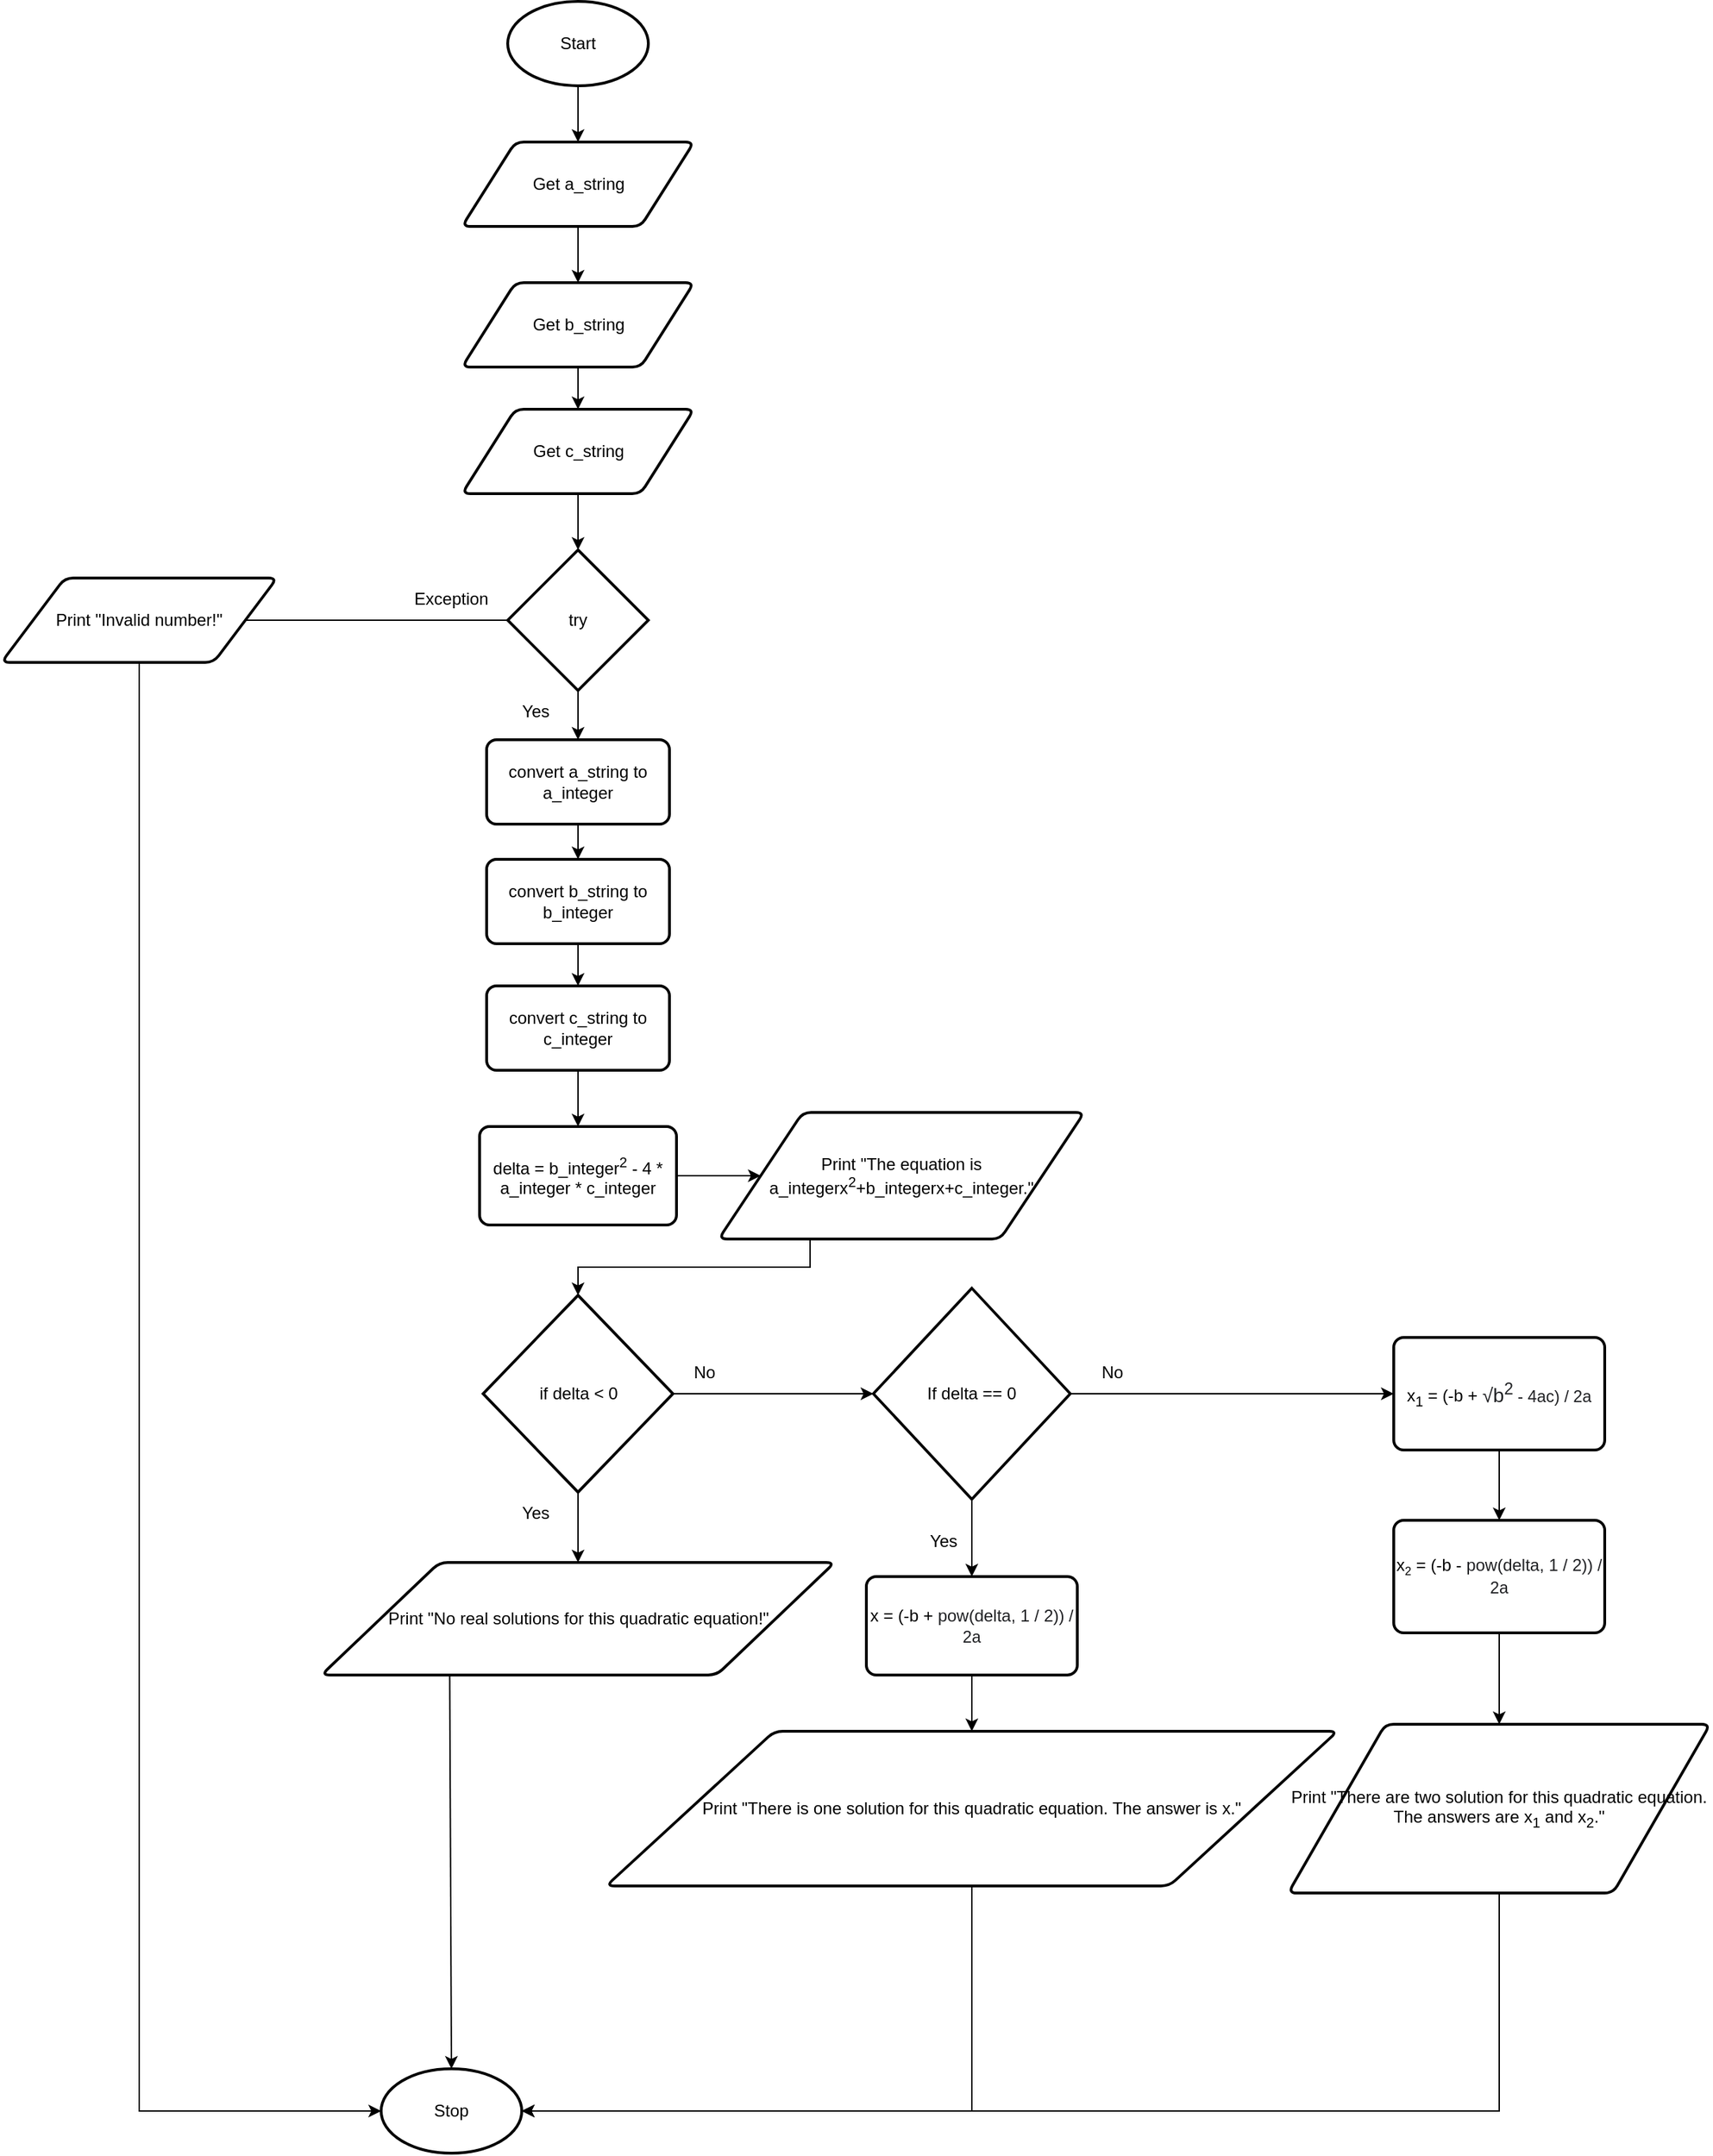 <mxfile>
    <diagram id="DEjcxKVxj2POeMgczdvf" name="Page-1">
        <mxGraphModel dx="1436" dy="1648" grid="1" gridSize="10" guides="1" tooltips="1" connect="1" arrows="1" fold="1" page="1" pageScale="1" pageWidth="827" pageHeight="1169" math="0" shadow="0">
            <root>
                <mxCell id="0"/>
                <mxCell id="1" parent="0"/>
                <mxCell id="9" style="edgeStyle=none;html=1;exitX=0.5;exitY=1;exitDx=0;exitDy=0;exitPerimeter=0;entryX=0.5;entryY=0;entryDx=0;entryDy=0;" parent="1" source="2" target="3" edge="1">
                    <mxGeometry relative="1" as="geometry"/>
                </mxCell>
                <mxCell id="2" value="Start" style="strokeWidth=2;html=1;shape=mxgraph.flowchart.start_1;whiteSpace=wrap;" parent="1" vertex="1">
                    <mxGeometry x="180" width="100" height="60" as="geometry"/>
                </mxCell>
                <mxCell id="66" style="edgeStyle=none;html=1;exitX=0.5;exitY=1;exitDx=0;exitDy=0;entryX=0.5;entryY=0;entryDx=0;entryDy=0;" edge="1" parent="1" source="3" target="63">
                    <mxGeometry relative="1" as="geometry"/>
                </mxCell>
                <mxCell id="3" value="Get a_string" style="shape=parallelogram;html=1;strokeWidth=2;perimeter=parallelogramPerimeter;whiteSpace=wrap;rounded=1;arcSize=12;size=0.23;" parent="1" vertex="1">
                    <mxGeometry x="147.5" y="100" width="165" height="60" as="geometry"/>
                </mxCell>
                <mxCell id="8" value="Stop" style="strokeWidth=2;html=1;shape=mxgraph.flowchart.start_1;whiteSpace=wrap;" parent="1" vertex="1">
                    <mxGeometry x="90" y="1470" width="100" height="60" as="geometry"/>
                </mxCell>
                <mxCell id="20" value="Yes" style="text;html=1;strokeColor=none;fillColor=none;align=center;verticalAlign=middle;whiteSpace=wrap;rounded=0;" parent="1" vertex="1">
                    <mxGeometry x="170" y="490" width="60" height="30" as="geometry"/>
                </mxCell>
                <mxCell id="21" value="No" style="text;html=1;strokeColor=none;fillColor=none;align=center;verticalAlign=middle;whiteSpace=wrap;rounded=0;" parent="1" vertex="1">
                    <mxGeometry x="290" y="960" width="60" height="30" as="geometry"/>
                </mxCell>
                <mxCell id="38" style="edgeStyle=none;html=1;exitX=0.5;exitY=1;exitDx=0;exitDy=0;exitPerimeter=0;entryX=0.5;entryY=0;entryDx=0;entryDy=0;" parent="1" source="35" target="36" edge="1">
                    <mxGeometry relative="1" as="geometry"/>
                </mxCell>
                <mxCell id="41" style="edgeStyle=none;html=1;exitX=1;exitY=0.5;exitDx=0;exitDy=0;exitPerimeter=0;entryX=0;entryY=0.5;entryDx=0;entryDy=0;" parent="1" source="35" target="39" edge="1">
                    <mxGeometry relative="1" as="geometry"/>
                </mxCell>
                <mxCell id="35" value="try" style="strokeWidth=2;html=1;shape=mxgraph.flowchart.decision;whiteSpace=wrap;" parent="1" vertex="1">
                    <mxGeometry x="180" y="390" width="100" height="100" as="geometry"/>
                </mxCell>
                <mxCell id="71" style="edgeStyle=none;html=1;exitX=0.5;exitY=1;exitDx=0;exitDy=0;entryX=0.5;entryY=0;entryDx=0;entryDy=0;" edge="1" parent="1" source="36" target="69">
                    <mxGeometry relative="1" as="geometry"/>
                </mxCell>
                <mxCell id="36" value="convert a_string to a&lt;span style=&quot;color: rgba(0 , 0 , 0 , 0) ; font-family: monospace ; font-size: 0px&quot;&gt;%3CmxGraphModel%3E%3Croot%3E%3CmxCell%20id%3D%220%22%2F%3E%3CmxCell%20id%3D%221%22%20parent%3D%220%22%2F%3E%3CmxCell%20id%3D%222%22%20value%3D%22Get%20a_string%22%20style%3D%22shape%3Dparallelogram%3Bhtml%3D1%3BstrokeWidth%3D2%3Bperimeter%3DparallelogramPerimeter%3BwhiteSpace%3Dwrap%3Brounded%3D1%3BarcSize%3D12%3Bsize%3D0.23%3B%22%20vertex%3D%221%22%20parent%3D%221%22%3E%3CmxGeometry%20x%3D%22147.5%22%20y%3D%22100%22%20width%3D%22165%22%20height%3D%2260%22%20as%3D%22geometry%22%2F%3E%3C%2FmxCell%3E%3C%2Froot%3E%3C%2FmxGraphModel%3E&lt;/span&gt;_integer" style="rounded=1;whiteSpace=wrap;html=1;absoluteArcSize=1;arcSize=14;strokeWidth=2;" parent="1" vertex="1">
                    <mxGeometry x="165" y="525" width="130" height="60" as="geometry"/>
                </mxCell>
                <mxCell id="96" style="edgeStyle=orthogonalEdgeStyle;rounded=0;html=1;exitX=0.5;exitY=1;exitDx=0;exitDy=0;entryX=0;entryY=0.5;entryDx=0;entryDy=0;entryPerimeter=0;" edge="1" parent="1" source="39" target="8">
                    <mxGeometry relative="1" as="geometry"/>
                </mxCell>
                <mxCell id="39" value="Print &quot;Invalid number!&quot;" style="shape=parallelogram;html=1;strokeWidth=2;perimeter=parallelogramPerimeter;whiteSpace=wrap;rounded=1;arcSize=12;size=0.23;" parent="1" vertex="1">
                    <mxGeometry x="-180" y="410" width="196" height="60" as="geometry"/>
                </mxCell>
                <mxCell id="40" value="Exception" style="text;html=1;strokeColor=none;fillColor=none;align=center;verticalAlign=middle;whiteSpace=wrap;rounded=0;" parent="1" vertex="1">
                    <mxGeometry x="110" y="410" width="60" height="30" as="geometry"/>
                </mxCell>
                <mxCell id="93" style="edgeStyle=none;html=1;exitX=0.25;exitY=1;exitDx=0;exitDy=0;entryX=0.5;entryY=0;entryDx=0;entryDy=0;entryPerimeter=0;" edge="1" parent="1" source="57" target="8">
                    <mxGeometry relative="1" as="geometry"/>
                </mxCell>
                <mxCell id="57" value="Print &quot;No real solutions for this quadratic equation!&quot;" style="shape=parallelogram;html=1;strokeWidth=2;perimeter=parallelogramPerimeter;whiteSpace=wrap;rounded=1;arcSize=12;size=0.23;" parent="1" vertex="1">
                    <mxGeometry x="47.5" y="1110" width="365" height="80" as="geometry"/>
                </mxCell>
                <mxCell id="67" style="edgeStyle=none;html=1;exitX=0.5;exitY=1;exitDx=0;exitDy=0;entryX=0.5;entryY=0;entryDx=0;entryDy=0;" edge="1" parent="1" source="63" target="64">
                    <mxGeometry relative="1" as="geometry"/>
                </mxCell>
                <mxCell id="63" value="Get b_string" style="shape=parallelogram;html=1;strokeWidth=2;perimeter=parallelogramPerimeter;whiteSpace=wrap;rounded=1;arcSize=12;size=0.23;" vertex="1" parent="1">
                    <mxGeometry x="147.5" y="200" width="165" height="60" as="geometry"/>
                </mxCell>
                <mxCell id="68" style="edgeStyle=none;html=1;exitX=0.5;exitY=1;exitDx=0;exitDy=0;entryX=0.5;entryY=0;entryDx=0;entryDy=0;entryPerimeter=0;" edge="1" parent="1" source="64" target="35">
                    <mxGeometry relative="1" as="geometry"/>
                </mxCell>
                <mxCell id="64" value="Get c_string" style="shape=parallelogram;html=1;strokeWidth=2;perimeter=parallelogramPerimeter;whiteSpace=wrap;rounded=1;arcSize=12;size=0.23;" vertex="1" parent="1">
                    <mxGeometry x="147.5" y="290" width="165" height="60" as="geometry"/>
                </mxCell>
                <mxCell id="72" style="edgeStyle=none;html=1;exitX=0.5;exitY=1;exitDx=0;exitDy=0;entryX=0.5;entryY=0;entryDx=0;entryDy=0;" edge="1" parent="1" source="69" target="70">
                    <mxGeometry relative="1" as="geometry"/>
                </mxCell>
                <mxCell id="69" value="convert b_string to b&lt;span style=&quot;color: rgba(0 , 0 , 0 , 0) ; font-family: monospace ; font-size: 0px&quot;&gt;%3CmxGraphModel%3E%3Croot%3E%3CmxCell%20id%3D%220%22%2F%3E%3CmxCell%20id%3D%221%22%20parent%3D%220%22%2F%3E%3CmxCell%20id%3D%222%22%20value%3D%22Get%20a_string%22%20style%3D%22shape%3Dparallelogram%3Bhtml%3D1%3BstrokeWidth%3D2%3Bperimeter%3DparallelogramPerimeter%3BwhiteSpace%3Dwrap%3Brounded%3D1%3BarcSize%3D12%3Bsize%3D0.23%3B%22%20vertex%3D%221%22%20parent%3D%221%22%3E%3CmxGeometry%20x%3D%22147.5%22%20y%3D%22100%22%20width%3D%22165%22%20height%3D%2260%22%20as%3D%22geometry%22%2F%3E%3C%2FmxCell%3E%3C%2Froot%3E%3C%2FmxGraphModel%3E&lt;/span&gt;_integer" style="rounded=1;whiteSpace=wrap;html=1;absoluteArcSize=1;arcSize=14;strokeWidth=2;" vertex="1" parent="1">
                    <mxGeometry x="165" y="610" width="130" height="60" as="geometry"/>
                </mxCell>
                <mxCell id="74" style="edgeStyle=none;html=1;exitX=0.5;exitY=1;exitDx=0;exitDy=0;entryX=0.5;entryY=0;entryDx=0;entryDy=0;" edge="1" parent="1" source="70" target="73">
                    <mxGeometry relative="1" as="geometry"/>
                </mxCell>
                <mxCell id="70" value="convert c_string to c&lt;span style=&quot;color: rgba(0 , 0 , 0 , 0) ; font-family: monospace ; font-size: 0px&quot;&gt;%3CmxGraphModel%3E%3Croot%3E%3CmxCell%20id%3D%220%22%2F%3E%3CmxCell%20id%3D%221%22%20parent%3D%220%22%2F%3E%3CmxCell%20id%3D%222%22%20value%3D%22Get%20a_string%22%20style%3D%22shape%3Dparallelogram%3Bhtml%3D1%3BstrokeWidth%3D2%3Bperimeter%3DparallelogramPerimeter%3BwhiteSpace%3Dwrap%3Brounded%3D1%3BarcSize%3D12%3Bsize%3D0.23%3B%22%20vertex%3D%221%22%20parent%3D%221%22%3E%3CmxGeometry%20x%3D%22147.5%22%20y%3D%22100%22%20width%3D%22165%22%20height%3D%2260%22%20as%3D%22geometry%22%2F%3E%3C%2FmxCell%3E%3C%2Froot%3E%3C%2FmxGraphModel%3&lt;/span&gt;_integer" style="rounded=1;whiteSpace=wrap;html=1;absoluteArcSize=1;arcSize=14;strokeWidth=2;" vertex="1" parent="1">
                    <mxGeometry x="165" y="700" width="130" height="60" as="geometry"/>
                </mxCell>
                <mxCell id="106" style="edgeStyle=orthogonalEdgeStyle;rounded=0;html=1;exitX=1;exitY=0.5;exitDx=0;exitDy=0;fontFamily=Helvetica;fontSize=12;" edge="1" parent="1" source="73" target="105">
                    <mxGeometry relative="1" as="geometry"/>
                </mxCell>
                <mxCell id="73" value="delta = b_integer&lt;sup&gt;2&lt;/sup&gt; - 4 * a_integer * c_integer" style="rounded=1;whiteSpace=wrap;html=1;absoluteArcSize=1;arcSize=14;strokeWidth=2;" vertex="1" parent="1">
                    <mxGeometry x="160" y="800" width="140" height="70" as="geometry"/>
                </mxCell>
                <mxCell id="76" style="edgeStyle=none;html=1;exitX=0.5;exitY=1;exitDx=0;exitDy=0;exitPerimeter=0;entryX=0.5;entryY=0;entryDx=0;entryDy=0;" edge="1" parent="1" source="75" target="57">
                    <mxGeometry relative="1" as="geometry"/>
                </mxCell>
                <mxCell id="80" style="edgeStyle=none;html=1;exitX=1;exitY=0.5;exitDx=0;exitDy=0;exitPerimeter=0;entryX=0;entryY=0.5;entryDx=0;entryDy=0;entryPerimeter=0;" edge="1" parent="1" source="75" target="79">
                    <mxGeometry relative="1" as="geometry"/>
                </mxCell>
                <mxCell id="75" value="if delta &amp;lt; 0" style="strokeWidth=2;html=1;shape=mxgraph.flowchart.decision;whiteSpace=wrap;" vertex="1" parent="1">
                    <mxGeometry x="162.5" y="920" width="135" height="140" as="geometry"/>
                </mxCell>
                <mxCell id="78" value="Yes" style="text;html=1;strokeColor=none;fillColor=none;align=center;verticalAlign=middle;whiteSpace=wrap;rounded=0;" vertex="1" parent="1">
                    <mxGeometry x="170" y="1060" width="60" height="30" as="geometry"/>
                </mxCell>
                <mxCell id="82" style="edgeStyle=none;html=1;exitX=0.5;exitY=1;exitDx=0;exitDy=0;exitPerimeter=0;entryX=0.5;entryY=0;entryDx=0;entryDy=0;" edge="1" parent="1" source="79" target="81">
                    <mxGeometry relative="1" as="geometry"/>
                </mxCell>
                <mxCell id="87" style="edgeStyle=none;html=1;exitX=1;exitY=0.5;exitDx=0;exitDy=0;exitPerimeter=0;entryX=0;entryY=0.5;entryDx=0;entryDy=0;" edge="1" parent="1" source="79" target="85">
                    <mxGeometry relative="1" as="geometry"/>
                </mxCell>
                <mxCell id="79" value="If delta == 0" style="strokeWidth=2;html=1;shape=mxgraph.flowchart.decision;whiteSpace=wrap;" vertex="1" parent="1">
                    <mxGeometry x="440" y="915" width="140" height="150" as="geometry"/>
                </mxCell>
                <mxCell id="84" style="edgeStyle=none;html=1;exitX=0.5;exitY=1;exitDx=0;exitDy=0;entryX=0.5;entryY=0;entryDx=0;entryDy=0;" edge="1" parent="1" source="81" target="83">
                    <mxGeometry relative="1" as="geometry"/>
                </mxCell>
                <mxCell id="81" value="x = (-b +&amp;nbsp;&lt;span style=&quot;background-color: rgb(255 , 255 , 255)&quot;&gt;&lt;font color=&quot;#202124&quot;&gt;&lt;font style=&quot;font-size: 12px&quot;&gt;pow(delta, 1 / 2)&lt;/font&gt;&lt;span style=&quot;font-family: &amp;#34;arial&amp;#34; , sans-serif ; font-size: 11.667px&quot;&gt;) / 2a&lt;/span&gt;&lt;/font&gt;&lt;/span&gt;" style="rounded=1;whiteSpace=wrap;html=1;absoluteArcSize=1;arcSize=14;strokeWidth=2;" vertex="1" parent="1">
                    <mxGeometry x="435" y="1120" width="150" height="70" as="geometry"/>
                </mxCell>
                <mxCell id="94" style="edgeStyle=orthogonalEdgeStyle;html=1;exitX=0.5;exitY=1;exitDx=0;exitDy=0;entryX=1;entryY=0.5;entryDx=0;entryDy=0;entryPerimeter=0;rounded=0;" edge="1" parent="1" source="83" target="8">
                    <mxGeometry relative="1" as="geometry"/>
                </mxCell>
                <mxCell id="83" value="Print &quot;There is one solution for this quadratic equation. The answer is x.&quot;" style="shape=parallelogram;html=1;strokeWidth=2;perimeter=parallelogramPerimeter;whiteSpace=wrap;rounded=1;arcSize=12;size=0.23;" vertex="1" parent="1">
                    <mxGeometry x="250" y="1230" width="520" height="110" as="geometry"/>
                </mxCell>
                <mxCell id="90" style="edgeStyle=none;html=1;exitX=0.5;exitY=1;exitDx=0;exitDy=0;entryX=0.5;entryY=0;entryDx=0;entryDy=0;" edge="1" parent="1" source="85" target="89">
                    <mxGeometry relative="1" as="geometry"/>
                </mxCell>
                <mxCell id="85" value="x&lt;sub&gt;1&lt;/sub&gt; = (-b +&amp;nbsp;&lt;span style=&quot;color: rgb(32 , 33 , 36) ; font-family: &amp;#34;arial&amp;#34; , sans-serif ; font-size: 14px ; background-color: rgb(255 , 255 , 255)&quot;&gt;√b&lt;sup&gt;2&lt;/sup&gt;&lt;/span&gt;&lt;span style=&quot;font-size: 11.667px ; color: rgb(32 , 33 , 36) ; font-family: &amp;#34;arial&amp;#34; , sans-serif ; background-color: rgb(255 , 255 , 255)&quot;&gt;&amp;nbsp;- 4ac) / 2a&lt;/span&gt;" style="rounded=1;whiteSpace=wrap;html=1;absoluteArcSize=1;arcSize=14;strokeWidth=2;" vertex="1" parent="1">
                    <mxGeometry x="810" y="950" width="150" height="80" as="geometry"/>
                </mxCell>
                <mxCell id="86" value="Yes" style="text;html=1;strokeColor=none;fillColor=none;align=center;verticalAlign=middle;whiteSpace=wrap;rounded=0;" vertex="1" parent="1">
                    <mxGeometry x="460" y="1080" width="60" height="30" as="geometry"/>
                </mxCell>
                <mxCell id="88" value="No" style="text;html=1;strokeColor=none;fillColor=none;align=center;verticalAlign=middle;whiteSpace=wrap;rounded=0;" vertex="1" parent="1">
                    <mxGeometry x="580" y="960" width="60" height="30" as="geometry"/>
                </mxCell>
                <mxCell id="92" style="edgeStyle=none;html=1;exitX=0.5;exitY=1;exitDx=0;exitDy=0;entryX=0.5;entryY=0;entryDx=0;entryDy=0;" edge="1" parent="1" source="89" target="91">
                    <mxGeometry relative="1" as="geometry"/>
                </mxCell>
                <mxCell id="89" value="x&lt;span style=&quot;font-size: 10px&quot;&gt;&lt;sub&gt;2&lt;/sub&gt;&lt;/span&gt;&amp;nbsp;= (-b -&amp;nbsp;&lt;span style=&quot;color: rgb(32 , 33 , 36) ; background-color: rgb(255 , 255 , 255)&quot;&gt;pow(delta, 1 / 2))&lt;/span&gt;&lt;span style=&quot;font-size: 11.667px ; color: rgb(32 , 33 , 36) ; font-family: &amp;#34;arial&amp;#34; , sans-serif ; background-color: rgb(255 , 255 , 255)&quot;&gt;&amp;nbsp;/ 2a&lt;/span&gt;" style="rounded=1;whiteSpace=wrap;html=1;absoluteArcSize=1;arcSize=14;strokeWidth=2;" vertex="1" parent="1">
                    <mxGeometry x="810" y="1080" width="150" height="80" as="geometry"/>
                </mxCell>
                <mxCell id="95" style="edgeStyle=orthogonalEdgeStyle;rounded=0;html=1;exitX=0.5;exitY=1;exitDx=0;exitDy=0;entryX=1;entryY=0.5;entryDx=0;entryDy=0;entryPerimeter=0;" edge="1" parent="1" source="91" target="8">
                    <mxGeometry relative="1" as="geometry"/>
                </mxCell>
                <mxCell id="91" value="Print &quot;There are two solution for this quadratic equation. The answers are x&lt;sub&gt;1&lt;/sub&gt; and x&lt;sub&gt;2&lt;/sub&gt;.&quot;" style="shape=parallelogram;html=1;strokeWidth=2;perimeter=parallelogramPerimeter;whiteSpace=wrap;rounded=1;arcSize=12;size=0.23;" vertex="1" parent="1">
                    <mxGeometry x="735" y="1225" width="300" height="120" as="geometry"/>
                </mxCell>
                <mxCell id="107" style="edgeStyle=orthogonalEdgeStyle;rounded=0;html=1;exitX=0.25;exitY=1;exitDx=0;exitDy=0;entryX=0.5;entryY=0;entryDx=0;entryDy=0;entryPerimeter=0;fontFamily=Helvetica;fontSize=12;" edge="1" parent="1" source="105" target="75">
                    <mxGeometry relative="1" as="geometry"/>
                </mxCell>
                <mxCell id="105" value="Print &quot;The equation is a_integerx&lt;sup&gt;2&lt;/sup&gt;+b_integerx+c_integer.&quot;" style="shape=parallelogram;html=1;strokeWidth=2;perimeter=parallelogramPerimeter;whiteSpace=wrap;rounded=1;arcSize=12;size=0.23;fontFamily=Helvetica;fontSize=12;" vertex="1" parent="1">
                    <mxGeometry x="330" y="790" width="260" height="90" as="geometry"/>
                </mxCell>
            </root>
        </mxGraphModel>
    </diagram>
</mxfile>